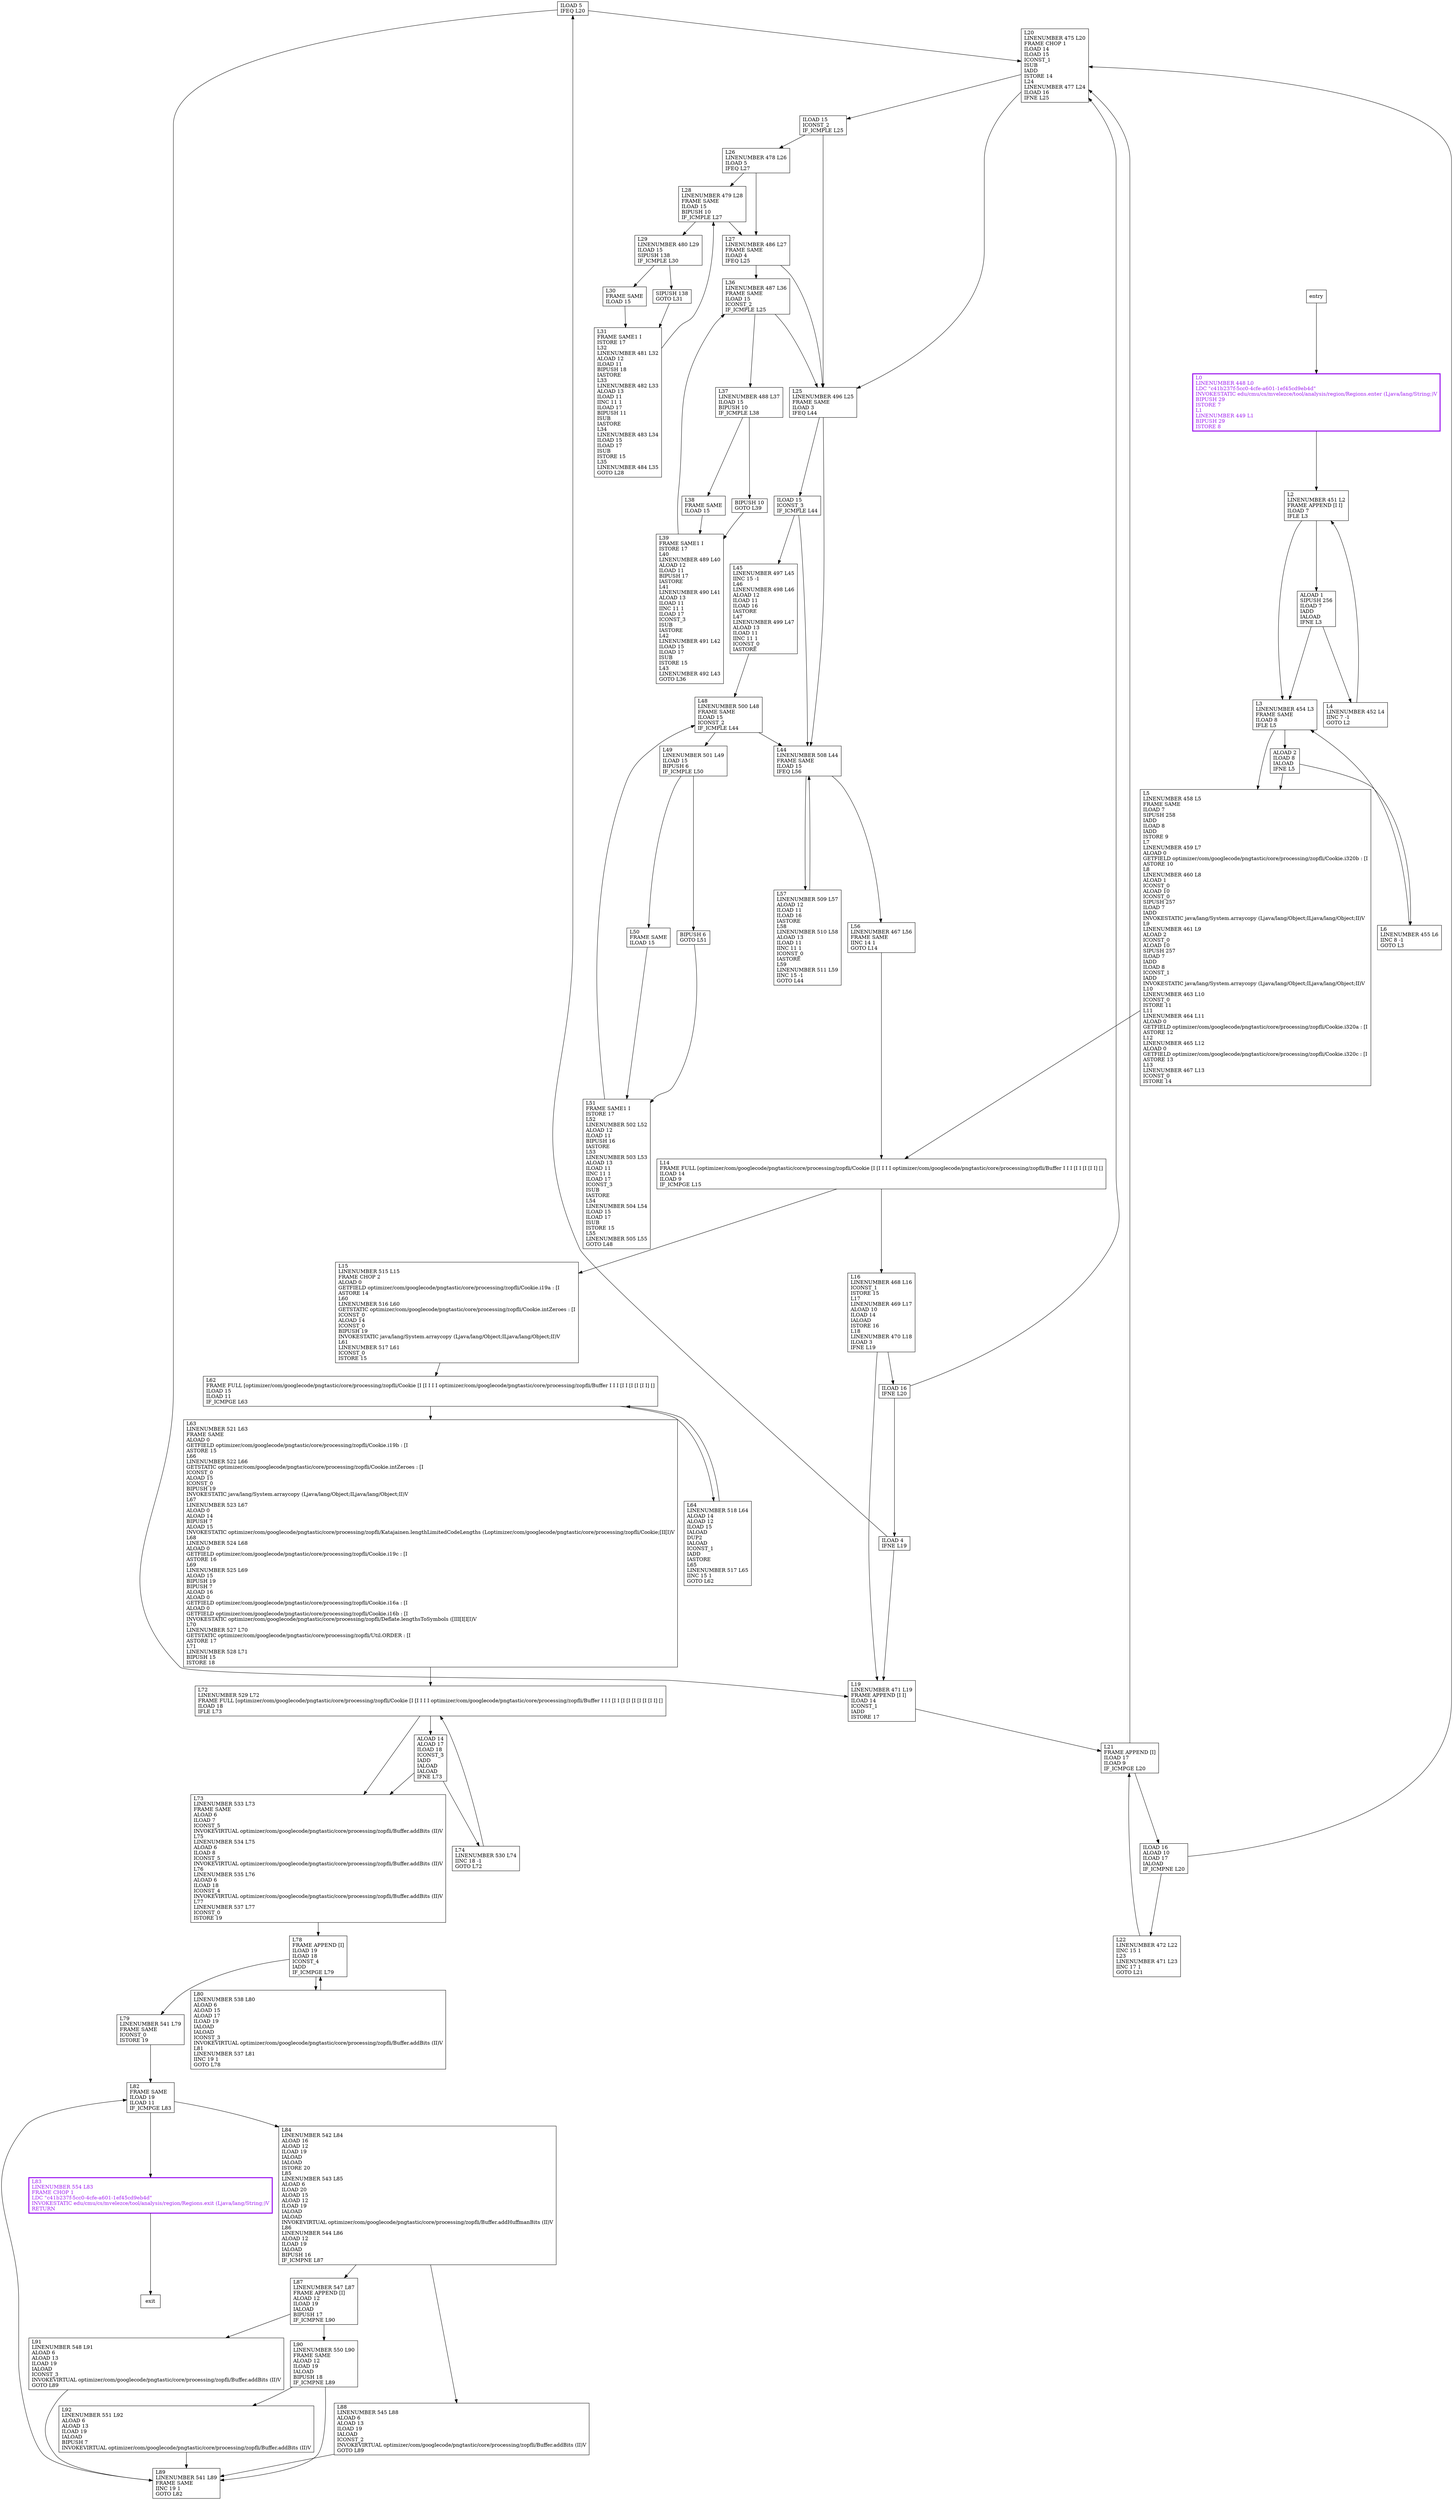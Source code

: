 digraph encodeTree {
node [shape=record];
699871906 [label="ILOAD 5\lIFEQ L20\l"];
814111376 [label="L39\lFRAME SAME1 I\lISTORE 17\lL40\lLINENUMBER 489 L40\lALOAD 12\lILOAD 11\lBIPUSH 17\lIASTORE\lL41\lLINENUMBER 490 L41\lALOAD 13\lILOAD 11\lIINC 11 1\lILOAD 17\lICONST_3\lISUB\lIASTORE\lL42\lLINENUMBER 491 L42\lILOAD 15\lILOAD 17\lISUB\lISTORE 15\lL43\lLINENUMBER 492 L43\lGOTO L36\l"];
930317866 [label="L50\lFRAME SAME\lILOAD 15\l"];
998283025 [label="L57\lLINENUMBER 509 L57\lALOAD 12\lILOAD 11\lILOAD 16\lIASTORE\lL58\lLINENUMBER 510 L58\lALOAD 13\lILOAD 11\lIINC 11 1\lICONST_0\lIASTORE\lL59\lLINENUMBER 511 L59\lIINC 15 -1\lGOTO L44\l"];
429804587 [label="L2\lLINENUMBER 451 L2\lFRAME APPEND [I I]\lILOAD 7\lIFLE L3\l"];
1907467420 [label="L45\lLINENUMBER 497 L45\lIINC 15 -1\lL46\lLINENUMBER 498 L46\lALOAD 12\lILOAD 11\lILOAD 16\lIASTORE\lL47\lLINENUMBER 499 L47\lALOAD 13\lILOAD 11\lIINC 11 1\lICONST_0\lIASTORE\l"];
1727424614 [label="L91\lLINENUMBER 548 L91\lALOAD 6\lALOAD 13\lILOAD 19\lIALOAD\lICONST_3\lINVOKEVIRTUAL optimizer/com/googlecode/pngtastic/core/processing/zopfli/Buffer.addBits (II)V\lGOTO L89\l"];
1011481270 [label="L30\lFRAME SAME\lILOAD 15\l"];
1911168986 [label="L79\lLINENUMBER 541 L79\lFRAME SAME\lICONST_0\lISTORE 19\l"];
1627496281 [label="L27\lLINENUMBER 486 L27\lFRAME SAME\lILOAD 4\lIFEQ L25\l"];
2004655561 [label="ILOAD 15\lICONST_3\lIF_ICMPLE L44\l"];
1627781283 [label="L0\lLINENUMBER 448 L0\lLDC \"c41b237f-5cc0-4cfe-a601-1ef45cd9eb4d\"\lINVOKESTATIC edu/cmu/cs/mvelezce/tool/analysis/region/Regions.enter (Ljava/lang/String;)V\lBIPUSH 29\lISTORE 7\lL1\lLINENUMBER 449 L1\lBIPUSH 29\lISTORE 8\l"];
1661161169 [label="L62\lFRAME FULL [optimizer/com/googlecode/pngtastic/core/processing/zopfli/Cookie [I [I I I I optimizer/com/googlecode/pngtastic/core/processing/zopfli/Buffer I I I [I I [I [I [I I] []\lILOAD 15\lILOAD 11\lIF_ICMPGE L63\l"];
1486553742 [label="L51\lFRAME SAME1 I\lISTORE 17\lL52\lLINENUMBER 502 L52\lALOAD 12\lILOAD 11\lBIPUSH 16\lIASTORE\lL53\lLINENUMBER 503 L53\lALOAD 13\lILOAD 11\lIINC 11 1\lILOAD 17\lICONST_3\lISUB\lIASTORE\lL54\lLINENUMBER 504 L54\lILOAD 15\lILOAD 17\lISUB\lISTORE 15\lL55\lLINENUMBER 505 L55\lGOTO L48\l"];
687399269 [label="L89\lLINENUMBER 541 L89\lFRAME SAME\lIINC 19 1\lGOTO L82\l"];
1365197105 [label="SIPUSH 138\lGOTO L31\l"];
1415545023 [label="L90\lLINENUMBER 550 L90\lFRAME SAME\lALOAD 12\lILOAD 19\lIALOAD\lBIPUSH 18\lIF_ICMPNE L89\l"];
1538511917 [label="L15\lLINENUMBER 515 L15\lFRAME CHOP 2\lALOAD 0\lGETFIELD optimizer/com/googlecode/pngtastic/core/processing/zopfli/Cookie.i19a : [I\lASTORE 14\lL60\lLINENUMBER 516 L60\lGETSTATIC optimizer/com/googlecode/pngtastic/core/processing/zopfli/Cookie.intZeroes : [I\lICONST_0\lALOAD 14\lICONST_0\lBIPUSH 19\lINVOKESTATIC java/lang/System.arraycopy (Ljava/lang/Object;ILjava/lang/Object;II)V\lL61\lLINENUMBER 517 L61\lICONST_0\lISTORE 15\l"];
460333119 [label="ILOAD 16\lALOAD 10\lILOAD 17\lIALOAD\lIF_ICMPNE L20\l"];
571956559 [label="L48\lLINENUMBER 500 L48\lFRAME SAME\lILOAD 15\lICONST_2\lIF_ICMPLE L44\l"];
2011342562 [label="ALOAD 1\lSIPUSH 256\lILOAD 7\lIADD\lIALOAD\lIFNE L3\l"];
653515020 [label="L29\lLINENUMBER 480 L29\lILOAD 15\lSIPUSH 138\lIF_ICMPLE L30\l"];
291651850 [label="L25\lLINENUMBER 496 L25\lFRAME SAME\lILOAD 3\lIFEQ L44\l"];
185203393 [label="ILOAD 15\lICONST_2\lIF_ICMPLE L25\l"];
1280443567 [label="L36\lLINENUMBER 487 L36\lFRAME SAME\lILOAD 15\lICONST_2\lIF_ICMPLE L25\l"];
1316001196 [label="L20\lLINENUMBER 475 L20\lFRAME CHOP 1\lILOAD 14\lILOAD 15\lICONST_1\lISUB\lIADD\lISTORE 14\lL24\lLINENUMBER 477 L24\lILOAD 16\lIFNE L25\l"];
1814908102 [label="BIPUSH 10\lGOTO L39\l"];
574077658 [label="L3\lLINENUMBER 454 L3\lFRAME SAME\lILOAD 8\lIFLE L5\l"];
594195094 [label="L63\lLINENUMBER 521 L63\lFRAME SAME\lALOAD 0\lGETFIELD optimizer/com/googlecode/pngtastic/core/processing/zopfli/Cookie.i19b : [I\lASTORE 15\lL66\lLINENUMBER 522 L66\lGETSTATIC optimizer/com/googlecode/pngtastic/core/processing/zopfli/Cookie.intZeroes : [I\lICONST_0\lALOAD 15\lICONST_0\lBIPUSH 19\lINVOKESTATIC java/lang/System.arraycopy (Ljava/lang/Object;ILjava/lang/Object;II)V\lL67\lLINENUMBER 523 L67\lALOAD 0\lALOAD 14\lBIPUSH 7\lALOAD 15\lINVOKESTATIC optimizer/com/googlecode/pngtastic/core/processing/zopfli/Katajainen.lengthLimitedCodeLengths (Loptimizer/com/googlecode/pngtastic/core/processing/zopfli/Cookie;[II[I)V\lL68\lLINENUMBER 524 L68\lALOAD 0\lGETFIELD optimizer/com/googlecode/pngtastic/core/processing/zopfli/Cookie.i19c : [I\lASTORE 16\lL69\lLINENUMBER 525 L69\lALOAD 15\lBIPUSH 19\lBIPUSH 7\lALOAD 16\lALOAD 0\lGETFIELD optimizer/com/googlecode/pngtastic/core/processing/zopfli/Cookie.i16a : [I\lALOAD 0\lGETFIELD optimizer/com/googlecode/pngtastic/core/processing/zopfli/Cookie.i16b : [I\lINVOKESTATIC optimizer/com/googlecode/pngtastic/core/processing/zopfli/Deflate.lengthsToSymbols ([III[I[I[I)V\lL70\lLINENUMBER 527 L70\lGETSTATIC optimizer/com/googlecode/pngtastic/core/processing/zopfli/Util.ORDER : [I\lASTORE 17\lL71\lLINENUMBER 528 L71\lBIPUSH 15\lISTORE 18\l"];
1460696714 [label="L4\lLINENUMBER 452 L4\lIINC 7 -1\lGOTO L2\l"];
1437129801 [label="ALOAD 14\lALOAD 17\lILOAD 18\lICONST_3\lIADD\lIALOAD\lIALOAD\lIFNE L73\l"];
2115087165 [label="L83\lLINENUMBER 554 L83\lFRAME CHOP 1\lLDC \"c41b237f-5cc0-4cfe-a601-1ef45cd9eb4d\"\lINVOKESTATIC edu/cmu/cs/mvelezce/tool/analysis/region/Regions.exit (Ljava/lang/String;)V\lRETURN\l"];
596779307 [label="L87\lLINENUMBER 547 L87\lFRAME APPEND [I]\lALOAD 12\lILOAD 19\lIALOAD\lBIPUSH 17\lIF_ICMPNE L90\l"];
1630841930 [label="L44\lLINENUMBER 508 L44\lFRAME SAME\lILOAD 15\lIFEQ L56\l"];
622772003 [label="ILOAD 4\lIFNE L19\l"];
807872790 [label="L6\lLINENUMBER 455 L6\lIINC 8 -1\lGOTO L3\l"];
167693809 [label="L56\lLINENUMBER 467 L56\lFRAME SAME\lIINC 14 1\lGOTO L14\l"];
1552179791 [label="L64\lLINENUMBER 518 L64\lALOAD 14\lALOAD 12\lILOAD 15\lIALOAD\lDUP2\lIALOAD\lICONST_1\lIADD\lIASTORE\lL65\lLINENUMBER 517 L65\lIINC 15 1\lGOTO L62\l"];
1604616170 [label="L84\lLINENUMBER 542 L84\lALOAD 16\lALOAD 12\lILOAD 19\lIALOAD\lIALOAD\lISTORE 20\lL85\lLINENUMBER 543 L85\lALOAD 6\lILOAD 20\lALOAD 15\lALOAD 12\lILOAD 19\lIALOAD\lIALOAD\lINVOKEVIRTUAL optimizer/com/googlecode/pngtastic/core/processing/zopfli/Buffer.addHuffmanBits (II)V\lL86\lLINENUMBER 544 L86\lALOAD 12\lILOAD 19\lIALOAD\lBIPUSH 16\lIF_ICMPNE L87\l"];
1944138464 [label="L49\lLINENUMBER 501 L49\lILOAD 15\lBIPUSH 6\lIF_ICMPLE L50\l"];
1298557761 [label="L82\lFRAME SAME\lILOAD 19\lILOAD 11\lIF_ICMPGE L83\l"];
1365711624 [label="L22\lLINENUMBER 472 L22\lIINC 15 1\lL23\lLINENUMBER 471 L23\lIINC 17 1\lGOTO L21\l"];
1107772887 [label="L78\lFRAME APPEND [I]\lILOAD 19\lILOAD 18\lICONST_4\lIADD\lIF_ICMPGE L79\l"];
1406004470 [label="L72\lLINENUMBER 529 L72\lFRAME FULL [optimizer/com/googlecode/pngtastic/core/processing/zopfli/Cookie [I [I I I I optimizer/com/googlecode/pngtastic/core/processing/zopfli/Buffer I I I [I I [I [I [I [I [I [I I] []\lILOAD 18\lIFLE L73\l"];
990870941 [label="L14\lFRAME FULL [optimizer/com/googlecode/pngtastic/core/processing/zopfli/Cookie [I [I I I I optimizer/com/googlecode/pngtastic/core/processing/zopfli/Buffer I I I [I I [I [I I] []\lILOAD 14\lILOAD 9\lIF_ICMPGE L15\l"];
1951500432 [label="L31\lFRAME SAME1 I\lISTORE 17\lL32\lLINENUMBER 481 L32\lALOAD 12\lILOAD 11\lBIPUSH 18\lIASTORE\lL33\lLINENUMBER 482 L33\lALOAD 13\lILOAD 11\lIINC 11 1\lILOAD 17\lBIPUSH 11\lISUB\lIASTORE\lL34\lLINENUMBER 483 L34\lILOAD 15\lILOAD 17\lISUB\lISTORE 15\lL35\lLINENUMBER 484 L35\lGOTO L28\l"];
1531175283 [label="L88\lLINENUMBER 545 L88\lALOAD 6\lALOAD 13\lILOAD 19\lIALOAD\lICONST_2\lINVOKEVIRTUAL optimizer/com/googlecode/pngtastic/core/processing/zopfli/Buffer.addBits (II)V\lGOTO L89\l"];
22040992 [label="L21\lFRAME APPEND [I]\lILOAD 17\lILOAD 9\lIF_ICMPGE L20\l"];
1659435106 [label="L28\lLINENUMBER 479 L28\lFRAME SAME\lILOAD 15\lBIPUSH 10\lIF_ICMPLE L27\l"];
348148678 [label="L38\lFRAME SAME\lILOAD 15\l"];
1658785779 [label="L26\lLINENUMBER 478 L26\lILOAD 5\lIFEQ L27\l"];
611502040 [label="BIPUSH 6\lGOTO L51\l"];
1655955258 [label="L80\lLINENUMBER 538 L80\lALOAD 6\lALOAD 15\lALOAD 17\lILOAD 19\lIALOAD\lIALOAD\lICONST_3\lINVOKEVIRTUAL optimizer/com/googlecode/pngtastic/core/processing/zopfli/Buffer.addBits (II)V\lL81\lLINENUMBER 537 L81\lIINC 19 1\lGOTO L78\l"];
1691858720 [label="ALOAD 2\lILOAD 8\lIALOAD\lIFNE L5\l"];
708926121 [label="L74\lLINENUMBER 530 L74\lIINC 18 -1\lGOTO L72\l"];
1542856295 [label="L16\lLINENUMBER 468 L16\lICONST_1\lISTORE 15\lL17\lLINENUMBER 469 L17\lALOAD 10\lILOAD 14\lIALOAD\lISTORE 16\lL18\lLINENUMBER 470 L18\lILOAD 3\lIFNE L19\l"];
46259342 [label="L19\lLINENUMBER 471 L19\lFRAME APPEND [I I]\lILOAD 14\lICONST_1\lIADD\lISTORE 17\l"];
589309113 [label="L73\lLINENUMBER 533 L73\lFRAME SAME\lALOAD 6\lILOAD 7\lICONST_5\lINVOKEVIRTUAL optimizer/com/googlecode/pngtastic/core/processing/zopfli/Buffer.addBits (II)V\lL75\lLINENUMBER 534 L75\lALOAD 6\lILOAD 8\lICONST_5\lINVOKEVIRTUAL optimizer/com/googlecode/pngtastic/core/processing/zopfli/Buffer.addBits (II)V\lL76\lLINENUMBER 535 L76\lALOAD 6\lILOAD 18\lICONST_4\lINVOKEVIRTUAL optimizer/com/googlecode/pngtastic/core/processing/zopfli/Buffer.addBits (II)V\lL77\lLINENUMBER 537 L77\lICONST_0\lISTORE 19\l"];
586831282 [label="L92\lLINENUMBER 551 L92\lALOAD 6\lALOAD 13\lILOAD 19\lIALOAD\lBIPUSH 7\lINVOKEVIRTUAL optimizer/com/googlecode/pngtastic/core/processing/zopfli/Buffer.addBits (II)V\l"];
1061018585 [label="L37\lLINENUMBER 488 L37\lILOAD 15\lBIPUSH 10\lIF_ICMPLE L38\l"];
115397800 [label="L5\lLINENUMBER 458 L5\lFRAME SAME\lILOAD 7\lSIPUSH 258\lIADD\lILOAD 8\lIADD\lISTORE 9\lL7\lLINENUMBER 459 L7\lALOAD 0\lGETFIELD optimizer/com/googlecode/pngtastic/core/processing/zopfli/Cookie.i320b : [I\lASTORE 10\lL8\lLINENUMBER 460 L8\lALOAD 1\lICONST_0\lALOAD 10\lICONST_0\lSIPUSH 257\lILOAD 7\lIADD\lINVOKESTATIC java/lang/System.arraycopy (Ljava/lang/Object;ILjava/lang/Object;II)V\lL9\lLINENUMBER 461 L9\lALOAD 2\lICONST_0\lALOAD 10\lSIPUSH 257\lILOAD 7\lIADD\lILOAD 8\lICONST_1\lIADD\lINVOKESTATIC java/lang/System.arraycopy (Ljava/lang/Object;ILjava/lang/Object;II)V\lL10\lLINENUMBER 463 L10\lICONST_0\lISTORE 11\lL11\lLINENUMBER 464 L11\lALOAD 0\lGETFIELD optimizer/com/googlecode/pngtastic/core/processing/zopfli/Cookie.i320a : [I\lASTORE 12\lL12\lLINENUMBER 465 L12\lALOAD 0\lGETFIELD optimizer/com/googlecode/pngtastic/core/processing/zopfli/Cookie.i320c : [I\lASTORE 13\lL13\lLINENUMBER 467 L13\lICONST_0\lISTORE 14\l"];
187120217 [label="ILOAD 16\lIFNE L20\l"];
entry;
exit;
699871906 -> 46259342;
699871906 -> 1316001196;
814111376 -> 1280443567;
930317866 -> 1486553742;
998283025 -> 1630841930;
429804587 -> 574077658;
429804587 -> 2011342562;
1907467420 -> 571956559;
1727424614 -> 687399269;
1011481270 -> 1951500432;
1911168986 -> 1298557761;
1627496281 -> 291651850;
1627496281 -> 1280443567;
2004655561 -> 1907467420;
2004655561 -> 1630841930;
1627781283 -> 429804587;
1661161169 -> 1552179791;
1661161169 -> 594195094;
1486553742 -> 571956559;
687399269 -> 1298557761;
1365197105 -> 1951500432;
1415545023 -> 687399269;
1415545023 -> 586831282;
1538511917 -> 1661161169;
460333119 -> 1316001196;
460333119 -> 1365711624;
571956559 -> 1944138464;
571956559 -> 1630841930;
2011342562 -> 574077658;
2011342562 -> 1460696714;
653515020 -> 1011481270;
653515020 -> 1365197105;
entry -> 1627781283;
291651850 -> 1630841930;
291651850 -> 2004655561;
185203393 -> 291651850;
185203393 -> 1658785779;
1280443567 -> 291651850;
1280443567 -> 1061018585;
1316001196 -> 291651850;
1316001196 -> 185203393;
1814908102 -> 814111376;
574077658 -> 1691858720;
574077658 -> 115397800;
594195094 -> 1406004470;
1460696714 -> 429804587;
1437129801 -> 708926121;
1437129801 -> 589309113;
2115087165 -> exit;
596779307 -> 1727424614;
596779307 -> 1415545023;
1630841930 -> 998283025;
1630841930 -> 167693809;
622772003 -> 699871906;
622772003 -> 46259342;
807872790 -> 574077658;
167693809 -> 990870941;
1552179791 -> 1661161169;
1604616170 -> 1531175283;
1604616170 -> 596779307;
1944138464 -> 930317866;
1944138464 -> 611502040;
1298557761 -> 1604616170;
1298557761 -> 2115087165;
1365711624 -> 22040992;
1107772887 -> 1911168986;
1107772887 -> 1655955258;
1406004470 -> 1437129801;
1406004470 -> 589309113;
990870941 -> 1542856295;
990870941 -> 1538511917;
1951500432 -> 1659435106;
1531175283 -> 687399269;
22040992 -> 1316001196;
22040992 -> 460333119;
1659435106 -> 1627496281;
1659435106 -> 653515020;
348148678 -> 814111376;
1658785779 -> 1659435106;
1658785779 -> 1627496281;
611502040 -> 1486553742;
1655955258 -> 1107772887;
1691858720 -> 115397800;
1691858720 -> 807872790;
708926121 -> 1406004470;
1542856295 -> 46259342;
1542856295 -> 187120217;
46259342 -> 22040992;
589309113 -> 1107772887;
586831282 -> 687399269;
1061018585 -> 348148678;
1061018585 -> 1814908102;
115397800 -> 990870941;
187120217 -> 1316001196;
187120217 -> 622772003;
1627781283[fontcolor="purple", penwidth=3, color="purple"];
2115087165[fontcolor="purple", penwidth=3, color="purple"];
}
